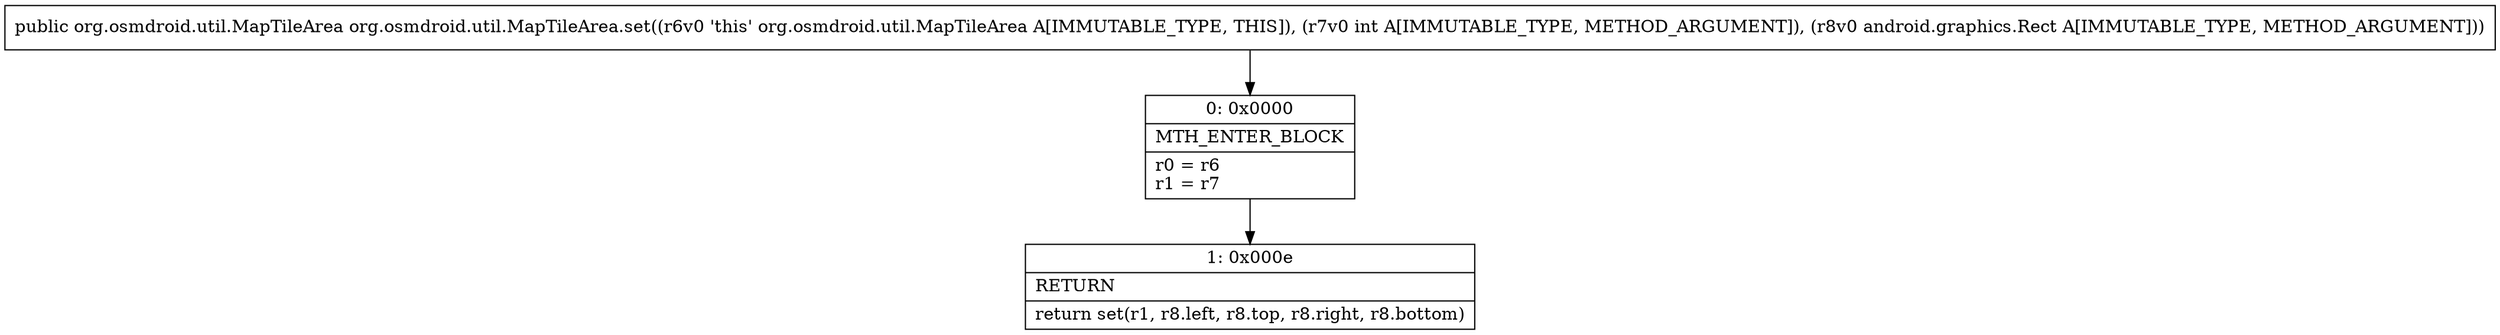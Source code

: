 digraph "CFG fororg.osmdroid.util.MapTileArea.set(ILandroid\/graphics\/Rect;)Lorg\/osmdroid\/util\/MapTileArea;" {
Node_0 [shape=record,label="{0\:\ 0x0000|MTH_ENTER_BLOCK\l|r0 = r6\lr1 = r7\l}"];
Node_1 [shape=record,label="{1\:\ 0x000e|RETURN\l|return set(r1, r8.left, r8.top, r8.right, r8.bottom)\l}"];
MethodNode[shape=record,label="{public org.osmdroid.util.MapTileArea org.osmdroid.util.MapTileArea.set((r6v0 'this' org.osmdroid.util.MapTileArea A[IMMUTABLE_TYPE, THIS]), (r7v0 int A[IMMUTABLE_TYPE, METHOD_ARGUMENT]), (r8v0 android.graphics.Rect A[IMMUTABLE_TYPE, METHOD_ARGUMENT])) }"];
MethodNode -> Node_0;
Node_0 -> Node_1;
}

